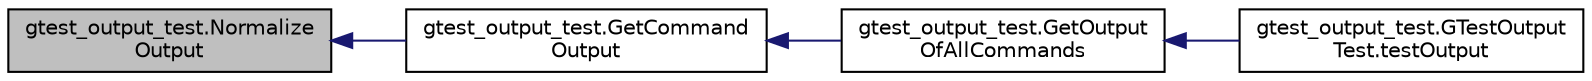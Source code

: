 digraph "gtest_output_test.NormalizeOutput"
{
  edge [fontname="Helvetica",fontsize="10",labelfontname="Helvetica",labelfontsize="10"];
  node [fontname="Helvetica",fontsize="10",shape=record];
  rankdir="LR";
  Node30 [label="gtest_output_test.Normalize\lOutput",height=0.2,width=0.4,color="black", fillcolor="grey75", style="filled", fontcolor="black"];
  Node30 -> Node31 [dir="back",color="midnightblue",fontsize="10",style="solid",fontname="Helvetica"];
  Node31 [label="gtest_output_test.GetCommand\lOutput",height=0.2,width=0.4,color="black", fillcolor="white", style="filled",URL="$d6/dc2/namespacegtest__output__test.html#a953ec555d073485fbc7d9a092e8f1dea"];
  Node31 -> Node32 [dir="back",color="midnightblue",fontsize="10",style="solid",fontname="Helvetica"];
  Node32 [label="gtest_output_test.GetOutput\lOfAllCommands",height=0.2,width=0.4,color="black", fillcolor="white", style="filled",URL="$d6/dc2/namespacegtest__output__test.html#a9d88a4a9a91b97a369abac2170a23ebe"];
  Node32 -> Node33 [dir="back",color="midnightblue",fontsize="10",style="solid",fontname="Helvetica"];
  Node33 [label="gtest_output_test.GTestOutput\lTest.testOutput",height=0.2,width=0.4,color="black", fillcolor="white", style="filled",URL="$de/dbd/classgtest__output__test_1_1_g_test_output_test.html#a1e6b96f68c5bcb8271de3208fa7f9f64"];
}
